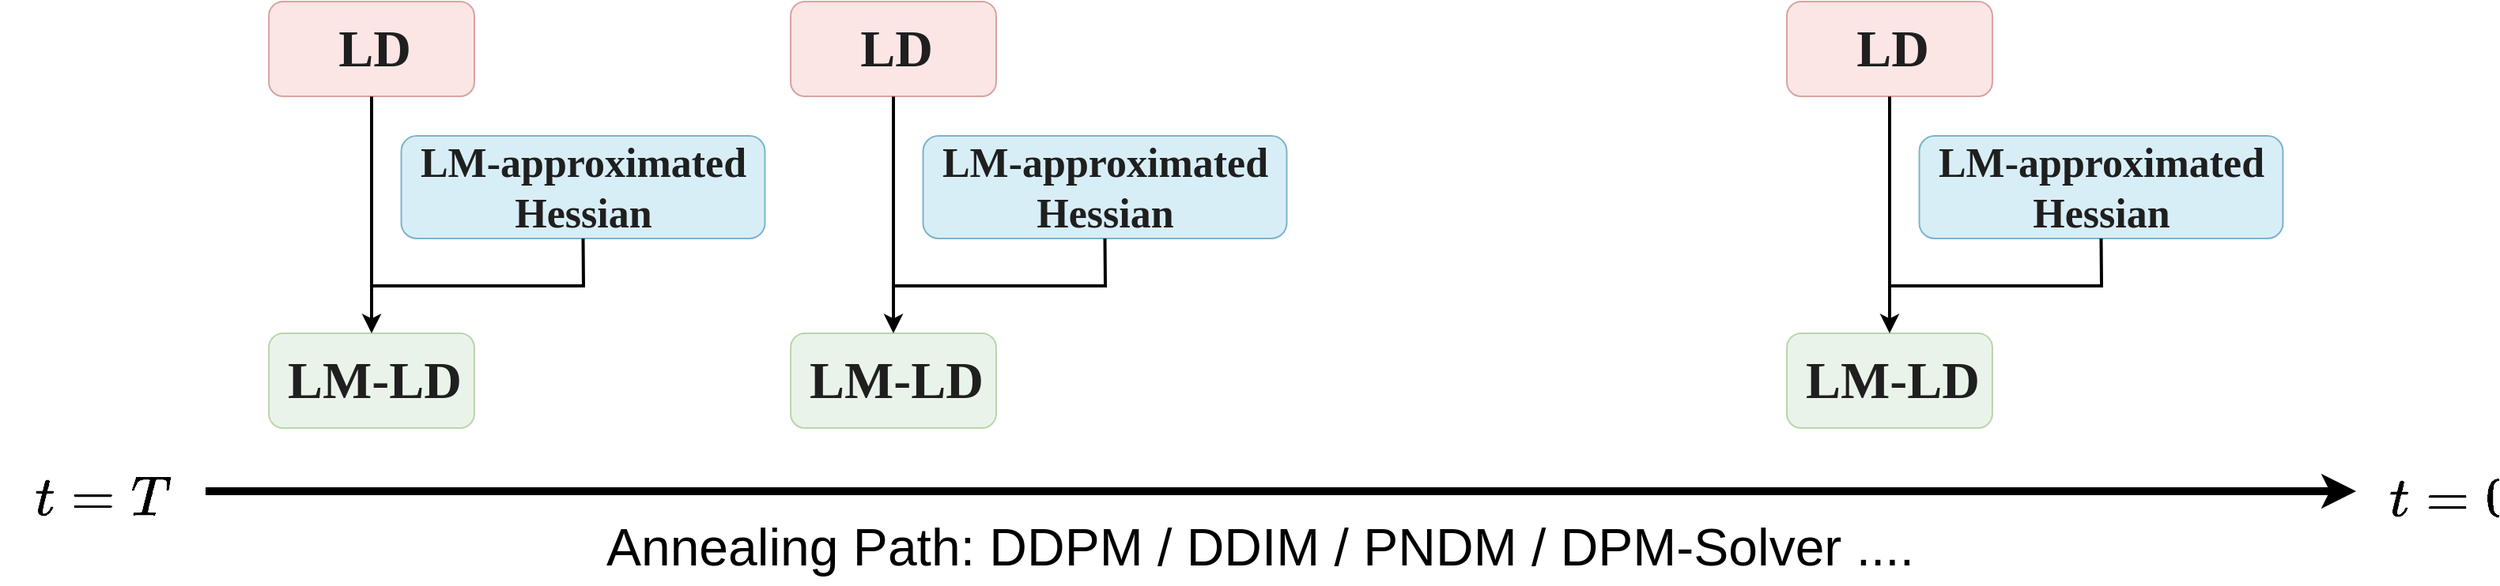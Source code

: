 <mxfile version="24.7.10">
  <diagram name="第 1 页" id="lS-i0Gt15iTJMl3-oWpZ">
    <mxGraphModel dx="1919" dy="1096" grid="1" gridSize="10" guides="1" tooltips="1" connect="1" arrows="1" fold="1" page="1" pageScale="1" pageWidth="1654" pageHeight="1169" math="1" shadow="0">
      <root>
        <mxCell id="0" />
        <mxCell id="1" parent="0" />
        <mxCell id="tqPr3qISnYxZAip9u7IL-2" value="" style="rounded=1;whiteSpace=wrap;html=1;fillColor=#d5e8d4;strokeColor=#82b366;opacity=50;" vertex="1" parent="1">
          <mxGeometry x="200" y="380" width="130" height="60" as="geometry" />
        </mxCell>
        <mxCell id="tqPr3qISnYxZAip9u7IL-1" value="&lt;span style=&quot;color: rgb(31, 31, 31); font-family: &amp;quot;Times New Roman&amp;quot;; text-align: left;&quot;&gt;&lt;font style=&quot;font-size: 33px;&quot;&gt;&lt;b&gt;LM-LD&lt;/b&gt;&lt;/font&gt;&lt;/span&gt;" style="rounded=1;whiteSpace=wrap;html=1;fillColor=none;strokeColor=none;opacity=30;gradientColor=none;" vertex="1" parent="1">
          <mxGeometry x="202.5" y="386.87" width="127.5" height="46.25" as="geometry" />
        </mxCell>
        <mxCell id="tqPr3qISnYxZAip9u7IL-3" value="" style="endArrow=classic;html=1;rounded=0;strokeWidth=5;" edge="1" parent="1">
          <mxGeometry width="50" height="50" relative="1" as="geometry">
            <mxPoint x="160" y="480" as="sourcePoint" />
            <mxPoint x="1520" y="480" as="targetPoint" />
          </mxGeometry>
        </mxCell>
        <mxCell id="tqPr3qISnYxZAip9u7IL-4" value="&lt;font style=&quot;font-size: 30px;&quot;&gt;$$t = T$$&lt;/font&gt;" style="text;html=1;align=center;verticalAlign=middle;whiteSpace=wrap;rounded=0;" vertex="1" parent="1">
          <mxGeometry x="30" y="470" width="130" height="30" as="geometry" />
        </mxCell>
        <mxCell id="tqPr3qISnYxZAip9u7IL-5" value="&lt;font style=&quot;font-size: 30px;&quot;&gt;$$t = 0$$&lt;/font&gt;" style="text;html=1;align=center;verticalAlign=middle;whiteSpace=wrap;rounded=0;" vertex="1" parent="1">
          <mxGeometry x="1550" y="470" width="60" height="30" as="geometry" />
        </mxCell>
        <mxCell id="tqPr3qISnYxZAip9u7IL-6" value="&lt;font style=&quot;font-size: 33px;&quot;&gt;Annealing Path: DDPM / DDIM / PNDM / DPM-Solver ....&lt;/font&gt;" style="text;html=1;align=center;verticalAlign=middle;whiteSpace=wrap;rounded=0;" vertex="1" parent="1">
          <mxGeometry x="327" y="500" width="1000" height="30" as="geometry" />
        </mxCell>
        <mxCell id="tqPr3qISnYxZAip9u7IL-13" style="edgeStyle=orthogonalEdgeStyle;rounded=0;orthogonalLoop=1;jettySize=auto;html=1;strokeWidth=2;entryX=0.5;entryY=0;entryDx=0;entryDy=0;" edge="1" parent="1" source="tqPr3qISnYxZAip9u7IL-7" target="tqPr3qISnYxZAip9u7IL-2">
          <mxGeometry relative="1" as="geometry">
            <mxPoint x="265" y="390" as="targetPoint" />
          </mxGeometry>
        </mxCell>
        <mxCell id="tqPr3qISnYxZAip9u7IL-7" value="" style="rounded=1;whiteSpace=wrap;html=1;fillColor=#f8cecc;strokeColor=#b85450;opacity=50;" vertex="1" parent="1">
          <mxGeometry x="200" y="170" width="130" height="60" as="geometry" />
        </mxCell>
        <mxCell id="tqPr3qISnYxZAip9u7IL-8" value="&lt;span style=&quot;color: rgb(31, 31, 31); font-family: &amp;quot;Times New Roman&amp;quot;; text-align: left;&quot;&gt;&lt;font style=&quot;font-size: 33px;&quot;&gt;&lt;b&gt;LD&lt;/b&gt;&lt;/font&gt;&lt;/span&gt;" style="rounded=1;whiteSpace=wrap;html=1;fillColor=none;strokeColor=none;opacity=30;gradientColor=none;" vertex="1" parent="1">
          <mxGeometry x="202.5" y="176.87" width="127.5" height="46.25" as="geometry" />
        </mxCell>
        <mxCell id="tqPr3qISnYxZAip9u7IL-9" value="" style="rounded=1;whiteSpace=wrap;html=1;fillColor=#b1ddf0;strokeColor=#10739e;opacity=50;" vertex="1" parent="1">
          <mxGeometry x="283.75" y="255" width="230" height="65" as="geometry" />
        </mxCell>
        <mxCell id="tqPr3qISnYxZAip9u7IL-10" value="&lt;span style=&quot;color: rgb(31, 31, 31); font-family: &amp;quot;Times New Roman&amp;quot;; text-align: left; font-size: 26px;&quot;&gt;&lt;font style=&quot;font-size: 26px;&quot;&gt;&lt;b style=&quot;&quot;&gt;LM-approximated&lt;/b&gt;&lt;/font&gt;&lt;/span&gt;&lt;div style=&quot;font-size: 26px;&quot;&gt;&lt;span style=&quot;color: rgb(31, 31, 31); font-family: &amp;quot;Times New Roman&amp;quot;; text-align: left;&quot;&gt;&lt;font style=&quot;font-size: 26px;&quot;&gt;&lt;b style=&quot;&quot;&gt;Hessian&lt;/b&gt;&lt;/font&gt;&lt;/span&gt;&lt;/div&gt;" style="rounded=1;whiteSpace=wrap;html=1;fillColor=none;strokeColor=none;opacity=30;gradientColor=none;" vertex="1" parent="1">
          <mxGeometry x="250" y="264.38" width="297.5" height="46.25" as="geometry" />
        </mxCell>
        <mxCell id="tqPr3qISnYxZAip9u7IL-15" value="" style="endArrow=none;html=1;rounded=0;entryX=0.5;entryY=1;entryDx=0;entryDy=0;strokeWidth=2;" edge="1" parent="1" target="tqPr3qISnYxZAip9u7IL-9">
          <mxGeometry width="50" height="50" relative="1" as="geometry">
            <mxPoint x="264" y="350" as="sourcePoint" />
            <mxPoint x="399" y="320" as="targetPoint" />
            <Array as="points">
              <mxPoint x="399" y="350" />
            </Array>
          </mxGeometry>
        </mxCell>
        <mxCell id="tqPr3qISnYxZAip9u7IL-39" value="" style="rounded=1;whiteSpace=wrap;html=1;fillColor=#d5e8d4;strokeColor=#82b366;opacity=50;" vertex="1" parent="1">
          <mxGeometry x="530" y="380" width="130" height="60" as="geometry" />
        </mxCell>
        <mxCell id="tqPr3qISnYxZAip9u7IL-40" value="&lt;span style=&quot;color: rgb(31, 31, 31); font-family: &amp;quot;Times New Roman&amp;quot;; text-align: left;&quot;&gt;&lt;font style=&quot;font-size: 33px;&quot;&gt;&lt;b&gt;LM-LD&lt;/b&gt;&lt;/font&gt;&lt;/span&gt;" style="rounded=1;whiteSpace=wrap;html=1;fillColor=none;strokeColor=none;opacity=30;gradientColor=none;" vertex="1" parent="1">
          <mxGeometry x="532.5" y="386.87" width="127.5" height="46.25" as="geometry" />
        </mxCell>
        <mxCell id="tqPr3qISnYxZAip9u7IL-41" style="edgeStyle=orthogonalEdgeStyle;rounded=0;orthogonalLoop=1;jettySize=auto;html=1;strokeWidth=2;entryX=0.5;entryY=0;entryDx=0;entryDy=0;" edge="1" parent="1" source="tqPr3qISnYxZAip9u7IL-42" target="tqPr3qISnYxZAip9u7IL-39">
          <mxGeometry relative="1" as="geometry">
            <mxPoint x="595" y="390" as="targetPoint" />
          </mxGeometry>
        </mxCell>
        <mxCell id="tqPr3qISnYxZAip9u7IL-42" value="" style="rounded=1;whiteSpace=wrap;html=1;fillColor=#f8cecc;strokeColor=#b85450;opacity=50;" vertex="1" parent="1">
          <mxGeometry x="530" y="170" width="130" height="60" as="geometry" />
        </mxCell>
        <mxCell id="tqPr3qISnYxZAip9u7IL-43" value="&lt;span style=&quot;color: rgb(31, 31, 31); font-family: &amp;quot;Times New Roman&amp;quot;; text-align: left;&quot;&gt;&lt;font style=&quot;font-size: 33px;&quot;&gt;&lt;b&gt;LD&lt;/b&gt;&lt;/font&gt;&lt;/span&gt;" style="rounded=1;whiteSpace=wrap;html=1;fillColor=none;strokeColor=none;opacity=30;gradientColor=none;" vertex="1" parent="1">
          <mxGeometry x="532.5" y="176.87" width="127.5" height="46.25" as="geometry" />
        </mxCell>
        <mxCell id="tqPr3qISnYxZAip9u7IL-44" value="" style="rounded=1;whiteSpace=wrap;html=1;fillColor=#b1ddf0;strokeColor=#10739e;opacity=50;" vertex="1" parent="1">
          <mxGeometry x="613.75" y="255" width="230" height="65" as="geometry" />
        </mxCell>
        <mxCell id="tqPr3qISnYxZAip9u7IL-45" value="&lt;span style=&quot;color: rgb(31, 31, 31); font-family: &amp;quot;Times New Roman&amp;quot;; text-align: left; font-size: 26px;&quot;&gt;&lt;font style=&quot;font-size: 26px;&quot;&gt;&lt;b style=&quot;&quot;&gt;LM-approximated&lt;/b&gt;&lt;/font&gt;&lt;/span&gt;&lt;div style=&quot;font-size: 26px;&quot;&gt;&lt;span style=&quot;color: rgb(31, 31, 31); font-family: &amp;quot;Times New Roman&amp;quot;; text-align: left;&quot;&gt;&lt;font style=&quot;font-size: 26px;&quot;&gt;&lt;b style=&quot;&quot;&gt;Hessian&lt;/b&gt;&lt;/font&gt;&lt;/span&gt;&lt;/div&gt;" style="rounded=1;whiteSpace=wrap;html=1;fillColor=none;strokeColor=none;opacity=30;gradientColor=none;" vertex="1" parent="1">
          <mxGeometry x="580" y="264.38" width="297.5" height="46.25" as="geometry" />
        </mxCell>
        <mxCell id="tqPr3qISnYxZAip9u7IL-46" value="" style="endArrow=none;html=1;rounded=0;entryX=0.5;entryY=1;entryDx=0;entryDy=0;strokeWidth=2;" edge="1" parent="1" target="tqPr3qISnYxZAip9u7IL-44">
          <mxGeometry width="50" height="50" relative="1" as="geometry">
            <mxPoint x="594" y="350" as="sourcePoint" />
            <mxPoint x="729" y="320" as="targetPoint" />
            <Array as="points">
              <mxPoint x="729" y="350" />
            </Array>
          </mxGeometry>
        </mxCell>
        <mxCell id="tqPr3qISnYxZAip9u7IL-47" value="" style="rounded=1;whiteSpace=wrap;html=1;fillColor=#d5e8d4;strokeColor=#82b366;opacity=50;" vertex="1" parent="1">
          <mxGeometry x="1160" y="380" width="130" height="60" as="geometry" />
        </mxCell>
        <mxCell id="tqPr3qISnYxZAip9u7IL-48" value="&lt;span style=&quot;color: rgb(31, 31, 31); font-family: &amp;quot;Times New Roman&amp;quot;; text-align: left;&quot;&gt;&lt;font style=&quot;font-size: 33px;&quot;&gt;&lt;b&gt;LM-LD&lt;/b&gt;&lt;/font&gt;&lt;/span&gt;" style="rounded=1;whiteSpace=wrap;html=1;fillColor=none;strokeColor=none;opacity=30;gradientColor=none;" vertex="1" parent="1">
          <mxGeometry x="1162.5" y="386.87" width="127.5" height="46.25" as="geometry" />
        </mxCell>
        <mxCell id="tqPr3qISnYxZAip9u7IL-49" style="edgeStyle=orthogonalEdgeStyle;rounded=0;orthogonalLoop=1;jettySize=auto;html=1;strokeWidth=2;entryX=0.5;entryY=0;entryDx=0;entryDy=0;" edge="1" parent="1" source="tqPr3qISnYxZAip9u7IL-50" target="tqPr3qISnYxZAip9u7IL-47">
          <mxGeometry relative="1" as="geometry">
            <mxPoint x="1225" y="390" as="targetPoint" />
          </mxGeometry>
        </mxCell>
        <mxCell id="tqPr3qISnYxZAip9u7IL-50" value="" style="rounded=1;whiteSpace=wrap;html=1;fillColor=#f8cecc;strokeColor=#b85450;opacity=50;" vertex="1" parent="1">
          <mxGeometry x="1160" y="170" width="130" height="60" as="geometry" />
        </mxCell>
        <mxCell id="tqPr3qISnYxZAip9u7IL-51" value="&lt;span style=&quot;color: rgb(31, 31, 31); font-family: &amp;quot;Times New Roman&amp;quot;; text-align: left;&quot;&gt;&lt;font style=&quot;font-size: 33px;&quot;&gt;&lt;b&gt;LD&lt;/b&gt;&lt;/font&gt;&lt;/span&gt;" style="rounded=1;whiteSpace=wrap;html=1;fillColor=none;strokeColor=none;opacity=30;gradientColor=none;" vertex="1" parent="1">
          <mxGeometry x="1162.5" y="176.87" width="127.5" height="46.25" as="geometry" />
        </mxCell>
        <mxCell id="tqPr3qISnYxZAip9u7IL-52" value="" style="rounded=1;whiteSpace=wrap;html=1;fillColor=#b1ddf0;strokeColor=#10739e;opacity=50;" vertex="1" parent="1">
          <mxGeometry x="1243.75" y="255" width="230" height="65" as="geometry" />
        </mxCell>
        <mxCell id="tqPr3qISnYxZAip9u7IL-53" value="&lt;span style=&quot;color: rgb(31, 31, 31); font-family: &amp;quot;Times New Roman&amp;quot;; text-align: left; font-size: 26px;&quot;&gt;&lt;font style=&quot;font-size: 26px;&quot;&gt;&lt;b style=&quot;&quot;&gt;LM-approximated&lt;/b&gt;&lt;/font&gt;&lt;/span&gt;&lt;div style=&quot;font-size: 26px;&quot;&gt;&lt;span style=&quot;color: rgb(31, 31, 31); font-family: &amp;quot;Times New Roman&amp;quot;; text-align: left;&quot;&gt;&lt;font style=&quot;font-size: 26px;&quot;&gt;&lt;b style=&quot;&quot;&gt;Hessian&lt;/b&gt;&lt;/font&gt;&lt;/span&gt;&lt;/div&gt;" style="rounded=1;whiteSpace=wrap;html=1;fillColor=none;strokeColor=none;opacity=30;gradientColor=none;" vertex="1" parent="1">
          <mxGeometry x="1210" y="264.38" width="297.5" height="46.25" as="geometry" />
        </mxCell>
        <mxCell id="tqPr3qISnYxZAip9u7IL-54" value="" style="endArrow=none;html=1;rounded=0;entryX=0.5;entryY=1;entryDx=0;entryDy=0;strokeWidth=2;" edge="1" parent="1" target="tqPr3qISnYxZAip9u7IL-52">
          <mxGeometry width="50" height="50" relative="1" as="geometry">
            <mxPoint x="1224" y="350" as="sourcePoint" />
            <mxPoint x="1359" y="320" as="targetPoint" />
            <Array as="points">
              <mxPoint x="1359" y="350" />
            </Array>
          </mxGeometry>
        </mxCell>
      </root>
    </mxGraphModel>
  </diagram>
</mxfile>
